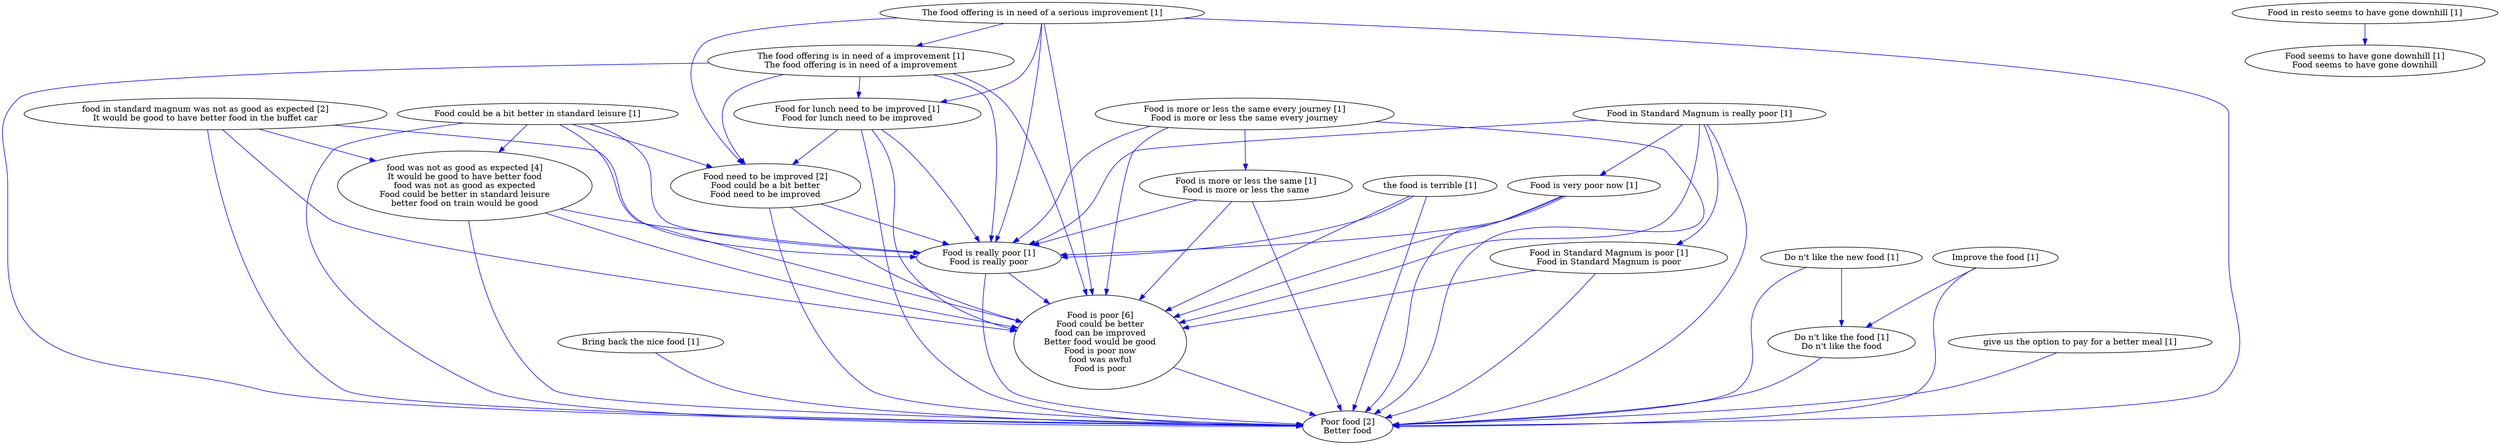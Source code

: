 digraph collapsedGraph {
"Poor food [2]\nBetter food""Food need to be improved [2]\nFood could be a bit better\nFood need to be improved""Food is poor [6]\nFood could be better\nfood can be improved\nBetter food would be good\nFood is poor now\nfood was awful\nFood is poor""food in standard magnum was not as good as expected [2]\nIt would be good to have better food in the buffet car""food was not as good as expected [4]\nIt would be good to have better food\nfood was not as good as expected\nFood could be better in standard leisure\nbetter food on train would be good""Bring back the nice food [1]""Do n't like the new food [1]""Do n't like the food [1]\nDo n't like the food""Food could be a bit better in standard leisure [1]""Food for lunch need to be improved [1]\nFood for lunch need to be improved""Food in Standard Magnum is really poor [1]""Food in Standard Magnum is poor [1]\nFood in Standard Magnum is poor""Food is really poor [1]\nFood is really poor""Food in resto seems to have gone downhill [1]""Food seems to have gone downhill [1]\nFood seems to have gone downhill""Food is more or less the same every journey [1]\nFood is more or less the same every journey""Food is more or less the same [1]\nFood is more or less the same""Food is very poor now [1]""Improve the food [1]""The food offering is in need of a serious improvement [1]""The food offering is in need of a improvement [1]\nThe food offering is in need of a improvement""give us the option to pay for a better meal [1]""the food is terrible [1]""Food is poor [6]\nFood could be better\nfood can be improved\nBetter food would be good\nFood is poor now\nfood was awful\nFood is poor" -> "Poor food [2]\nBetter food" [color=blue]
"Food need to be improved [2]\nFood could be a bit better\nFood need to be improved" -> "Food is really poor [1]\nFood is really poor" [color=blue]
"food was not as good as expected [4]\nIt would be good to have better food\nfood was not as good as expected\nFood could be better in standard leisure\nbetter food on train would be good" -> "Poor food [2]\nBetter food" [color=blue]
"Food need to be improved [2]\nFood could be a bit better\nFood need to be improved" -> "Food is poor [6]\nFood could be better\nfood can be improved\nBetter food would be good\nFood is poor now\nfood was awful\nFood is poor" [color=blue]
"food was not as good as expected [4]\nIt would be good to have better food\nfood was not as good as expected\nFood could be better in standard leisure\nbetter food on train would be good" -> "Food is poor [6]\nFood could be better\nfood can be improved\nBetter food would be good\nFood is poor now\nfood was awful\nFood is poor" [color=blue]
"Food could be a bit better in standard leisure [1]" -> "Food need to be improved [2]\nFood could be a bit better\nFood need to be improved" [color=blue]
"Food could be a bit better in standard leisure [1]" -> "Food is poor [6]\nFood could be better\nfood can be improved\nBetter food would be good\nFood is poor now\nfood was awful\nFood is poor" [color=blue]
"Food need to be improved [2]\nFood could be a bit better\nFood need to be improved" -> "Poor food [2]\nBetter food" [color=blue]
"Food could be a bit better in standard leisure [1]" -> "Poor food [2]\nBetter food" [color=blue]
"Food could be a bit better in standard leisure [1]" -> "Food is really poor [1]\nFood is really poor" [color=blue]
"food in standard magnum was not as good as expected [2]\nIt would be good to have better food in the buffet car" -> "Food is poor [6]\nFood could be better\nfood can be improved\nBetter food would be good\nFood is poor now\nfood was awful\nFood is poor" [color=blue]
"food was not as good as expected [4]\nIt would be good to have better food\nfood was not as good as expected\nFood could be better in standard leisure\nbetter food on train would be good" -> "Food is really poor [1]\nFood is really poor" [color=blue]
"The food offering is in need of a improvement [1]\nThe food offering is in need of a improvement" -> "Food is poor [6]\nFood could be better\nfood can be improved\nBetter food would be good\nFood is poor now\nfood was awful\nFood is poor" [color=blue]
"The food offering is in need of a serious improvement [1]" -> "Food need to be improved [2]\nFood could be a bit better\nFood need to be improved" [color=blue]
"The food offering is in need of a improvement [1]\nThe food offering is in need of a improvement" -> "Food is really poor [1]\nFood is really poor" [color=blue]
"The food offering is in need of a serious improvement [1]" -> "Food is poor [6]\nFood could be better\nfood can be improved\nBetter food would be good\nFood is poor now\nfood was awful\nFood is poor" [color=blue]
"The food offering is in need of a improvement [1]\nThe food offering is in need of a improvement" -> "Food need to be improved [2]\nFood could be a bit better\nFood need to be improved" [color=blue]
"Food is very poor now [1]" -> "Poor food [2]\nBetter food" [color=blue]
"Bring back the nice food [1]" -> "Poor food [2]\nBetter food" [color=blue]
"the food is terrible [1]" -> "Poor food [2]\nBetter food" [color=blue]
"The food offering is in need of a serious improvement [1]" -> "Food for lunch need to be improved [1]\nFood for lunch need to be improved" [color=blue]
"The food offering is in need of a serious improvement [1]" -> "Poor food [2]\nBetter food" [color=blue]
"Food in Standard Magnum is poor [1]\nFood in Standard Magnum is poor" -> "Food is poor [6]\nFood could be better\nfood can be improved\nBetter food would be good\nFood is poor now\nfood was awful\nFood is poor" [color=blue]
"Food is really poor [1]\nFood is really poor" -> "Poor food [2]\nBetter food" [color=blue]
"the food is terrible [1]" -> "Food is poor [6]\nFood could be better\nfood can be improved\nBetter food would be good\nFood is poor now\nfood was awful\nFood is poor" [color=blue]
"the food is terrible [1]" -> "Food is really poor [1]\nFood is really poor" [color=blue]
"Do n't like the food [1]\nDo n't like the food" -> "Poor food [2]\nBetter food" [color=blue]
"The food offering is in need of a improvement [1]\nThe food offering is in need of a improvement" -> "Poor food [2]\nBetter food" [color=blue]
"The food offering is in need of a improvement [1]\nThe food offering is in need of a improvement" -> "Food for lunch need to be improved [1]\nFood for lunch need to be improved" [color=blue]
"Improve the food [1]" -> "Do n't like the food [1]\nDo n't like the food" [color=blue]
"Food in Standard Magnum is really poor [1]" -> "Food is poor [6]\nFood could be better\nfood can be improved\nBetter food would be good\nFood is poor now\nfood was awful\nFood is poor" [color=blue]
"Food is really poor [1]\nFood is really poor" -> "Food is poor [6]\nFood could be better\nfood can be improved\nBetter food would be good\nFood is poor now\nfood was awful\nFood is poor" [color=blue]
"food in standard magnum was not as good as expected [2]\nIt would be good to have better food in the buffet car" -> "Poor food [2]\nBetter food" [color=blue]
"Food in Standard Magnum is really poor [1]" -> "Food is very poor now [1]" [color=blue]
"Food for lunch need to be improved [1]\nFood for lunch need to be improved" -> "Food need to be improved [2]\nFood could be a bit better\nFood need to be improved" [color=blue]
"Food is more or less the same [1]\nFood is more or less the same" -> "Food is poor [6]\nFood could be better\nfood can be improved\nBetter food would be good\nFood is poor now\nfood was awful\nFood is poor" [color=blue]
"Food for lunch need to be improved [1]\nFood for lunch need to be improved" -> "Food is poor [6]\nFood could be better\nfood can be improved\nBetter food would be good\nFood is poor now\nfood was awful\nFood is poor" [color=blue]
"Food is more or less the same [1]\nFood is more or less the same" -> "Poor food [2]\nBetter food" [color=blue]
"Food is very poor now [1]" -> "Food is poor [6]\nFood could be better\nfood can be improved\nBetter food would be good\nFood is poor now\nfood was awful\nFood is poor" [color=blue]
"Food for lunch need to be improved [1]\nFood for lunch need to be improved" -> "Poor food [2]\nBetter food" [color=blue]
"Food is more or less the same every journey [1]\nFood is more or less the same every journey" -> "Poor food [2]\nBetter food" [color=blue]
"food in standard magnum was not as good as expected [2]\nIt would be good to have better food in the buffet car" -> "Food is really poor [1]\nFood is really poor" [color=blue]
"food in standard magnum was not as good as expected [2]\nIt would be good to have better food in the buffet car" -> "food was not as good as expected [4]\nIt would be good to have better food\nfood was not as good as expected\nFood could be better in standard leisure\nbetter food on train would be good" [color=blue]
"Food is more or less the same [1]\nFood is more or less the same" -> "Food is really poor [1]\nFood is really poor" [color=blue]
"Food is more or less the same every journey [1]\nFood is more or less the same every journey" -> "Food is poor [6]\nFood could be better\nfood can be improved\nBetter food would be good\nFood is poor now\nfood was awful\nFood is poor" [color=blue]
"give us the option to pay for a better meal [1]" -> "Poor food [2]\nBetter food" [color=blue]
"Food for lunch need to be improved [1]\nFood for lunch need to be improved" -> "Food is really poor [1]\nFood is really poor" [color=blue]
"Food is more or less the same every journey [1]\nFood is more or less the same every journey" -> "Food is really poor [1]\nFood is really poor" [color=blue]
"The food offering is in need of a serious improvement [1]" -> "Food is really poor [1]\nFood is really poor" [color=blue]
"Food in Standard Magnum is poor [1]\nFood in Standard Magnum is poor" -> "Poor food [2]\nBetter food" [color=blue]
"Food is very poor now [1]" -> "Food is really poor [1]\nFood is really poor" [color=blue]
"Improve the food [1]" -> "Poor food [2]\nBetter food" [color=blue]
"Do n't like the new food [1]" -> "Poor food [2]\nBetter food" [color=blue]
"Food in Standard Magnum is really poor [1]" -> "Poor food [2]\nBetter food" [color=blue]
"Do n't like the new food [1]" -> "Do n't like the food [1]\nDo n't like the food" [color=blue]
"Food in Standard Magnum is really poor [1]" -> "Food in Standard Magnum is poor [1]\nFood in Standard Magnum is poor" [color=blue]
"Food in Standard Magnum is really poor [1]" -> "Food is really poor [1]\nFood is really poor" [color=blue]
"Food in resto seems to have gone downhill [1]" -> "Food seems to have gone downhill [1]\nFood seems to have gone downhill" [color=blue]
"Food is more or less the same every journey [1]\nFood is more or less the same every journey" -> "Food is more or less the same [1]\nFood is more or less the same" [color=blue]
"The food offering is in need of a serious improvement [1]" -> "The food offering is in need of a improvement [1]\nThe food offering is in need of a improvement" [color=blue]
"Food could be a bit better in standard leisure [1]" -> "food was not as good as expected [4]\nIt would be good to have better food\nfood was not as good as expected\nFood could be better in standard leisure\nbetter food on train would be good" [color=blue]
}